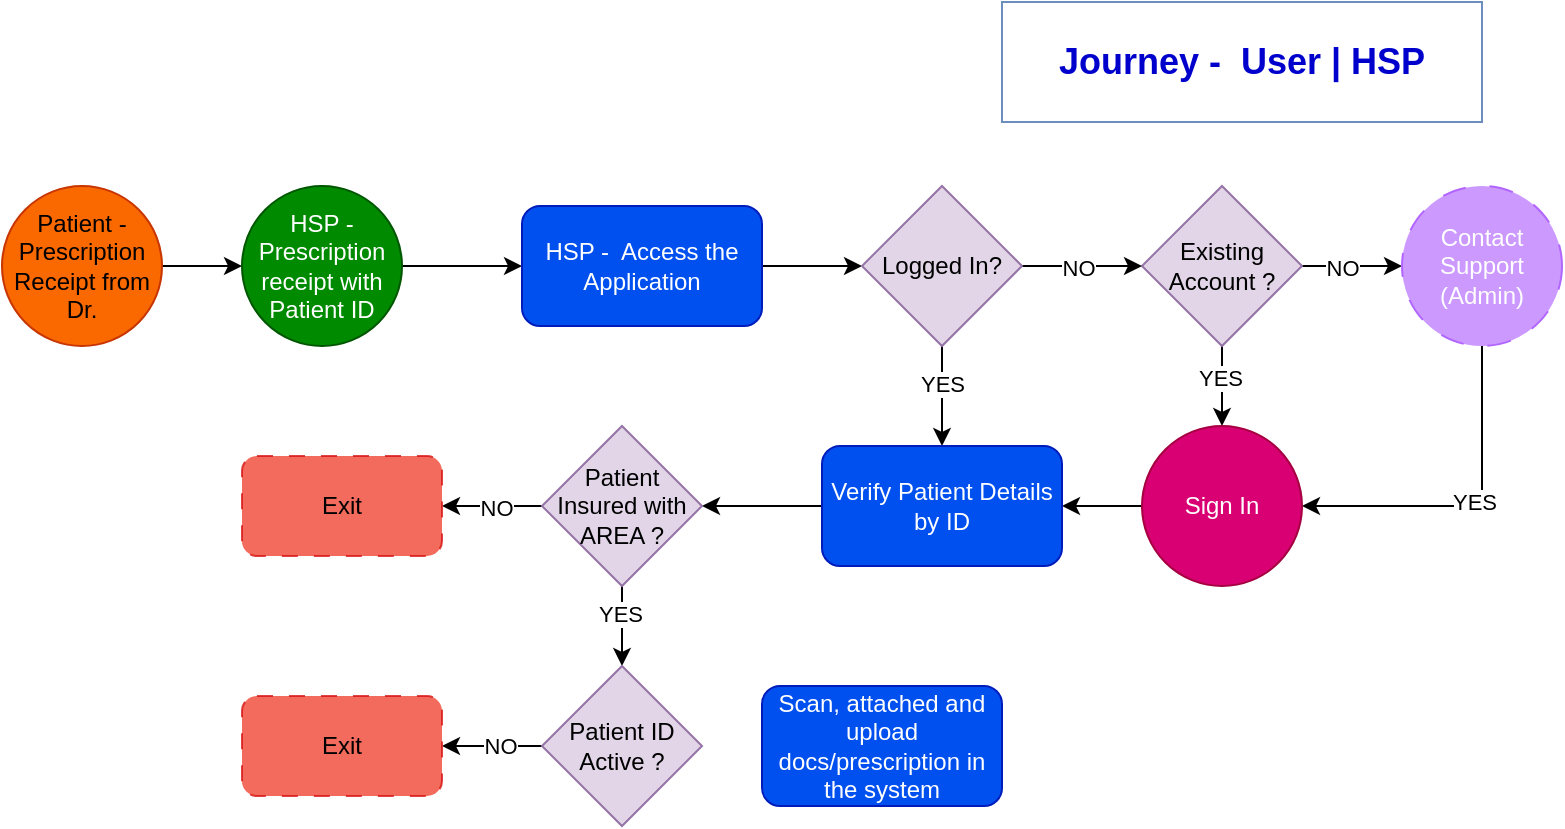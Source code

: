 <mxfile version="24.7.1" type="github">
  <diagram name="Page-1" id="c7558073-3199-34d8-9f00-42111426c3f3">
    <mxGraphModel dx="11571" dy="11368" grid="1" gridSize="10" guides="1" tooltips="1" connect="1" arrows="1" fold="1" page="1" pageScale="1" pageWidth="1169" pageHeight="827" background="none" math="0" shadow="0">
      <root>
        <mxCell id="0" />
        <mxCell id="1" parent="0" />
        <mxCell id="X9ass70m3cK7fkNfl3eS-96" value="&lt;b&gt;&lt;font style=&quot;font-size: 18px;&quot; color=&quot;#0000cc&quot;&gt;Journey -&amp;nbsp; User | HSP&lt;/font&gt;&lt;/b&gt;" style="text;html=1;align=center;verticalAlign=middle;whiteSpace=wrap;rounded=0;fillColor=none;strokeColor=#6c8ebf;" parent="1" vertex="1">
          <mxGeometry x="-10000" y="-10732" width="240" height="60" as="geometry" />
        </mxCell>
        <mxCell id="JFNYLDq66HlWQTlTvcfP-8" value="" style="edgeStyle=orthogonalEdgeStyle;rounded=0;orthogonalLoop=1;jettySize=auto;html=1;" edge="1" parent="1" source="weAqaZ1hDL-OeumKPV3R-1" target="JFNYLDq66HlWQTlTvcfP-3">
          <mxGeometry relative="1" as="geometry" />
        </mxCell>
        <mxCell id="weAqaZ1hDL-OeumKPV3R-1" value="&lt;div style=&quot;&quot;&gt;&lt;span style=&quot;background-color: initial;&quot;&gt;Patient -&lt;/span&gt;&lt;/div&gt;&lt;div style=&quot;&quot;&gt;&lt;span style=&quot;background-color: initial;&quot;&gt;Prescription Receipt from Dr.&lt;br&gt;&lt;/span&gt;&lt;/div&gt;" style="ellipse;whiteSpace=wrap;html=1;aspect=fixed;fillColor=#fa6800;strokeColor=#C73500;fontColor=#000000;align=center;" parent="1" vertex="1">
          <mxGeometry x="-10500" y="-10640" width="80" height="80" as="geometry" />
        </mxCell>
        <mxCell id="JFNYLDq66HlWQTlTvcfP-9" value="" style="edgeStyle=orthogonalEdgeStyle;rounded=0;orthogonalLoop=1;jettySize=auto;html=1;" edge="1" parent="1" source="JFNYLDq66HlWQTlTvcfP-3" target="JFNYLDq66HlWQTlTvcfP-4">
          <mxGeometry relative="1" as="geometry" />
        </mxCell>
        <mxCell id="JFNYLDq66HlWQTlTvcfP-3" value="HSP - Prescription receipt with Patient ID" style="ellipse;whiteSpace=wrap;html=1;aspect=fixed;fillColor=#008a00;strokeColor=#005700;fontColor=#ffffff;" vertex="1" parent="1">
          <mxGeometry x="-10380" y="-10640" width="80" height="80" as="geometry" />
        </mxCell>
        <mxCell id="JFNYLDq66HlWQTlTvcfP-10" value="" style="edgeStyle=orthogonalEdgeStyle;rounded=0;orthogonalLoop=1;jettySize=auto;html=1;" edge="1" parent="1" source="JFNYLDq66HlWQTlTvcfP-4" target="JFNYLDq66HlWQTlTvcfP-6">
          <mxGeometry relative="1" as="geometry" />
        </mxCell>
        <mxCell id="JFNYLDq66HlWQTlTvcfP-4" value="HSP -&amp;nbsp; Access the Application" style="rounded=1;whiteSpace=wrap;html=1;fillColor=#0050ef;fontColor=#ffffff;strokeColor=#001DBC;" vertex="1" parent="1">
          <mxGeometry x="-10240" y="-10630" width="120" height="60" as="geometry" />
        </mxCell>
        <mxCell id="JFNYLDq66HlWQTlTvcfP-12" value="" style="edgeStyle=orthogonalEdgeStyle;rounded=0;orthogonalLoop=1;jettySize=auto;html=1;" edge="1" parent="1" source="JFNYLDq66HlWQTlTvcfP-5" target="JFNYLDq66HlWQTlTvcfP-7">
          <mxGeometry relative="1" as="geometry" />
        </mxCell>
        <mxCell id="JFNYLDq66HlWQTlTvcfP-14" value="NO" style="edgeLabel;html=1;align=center;verticalAlign=middle;resizable=0;points=[];" vertex="1" connectable="0" parent="JFNYLDq66HlWQTlTvcfP-12">
          <mxGeometry x="-0.08" y="-1" relative="1" as="geometry">
            <mxPoint x="-3" as="offset" />
          </mxGeometry>
        </mxCell>
        <mxCell id="JFNYLDq66HlWQTlTvcfP-18" value="" style="edgeStyle=orthogonalEdgeStyle;rounded=0;orthogonalLoop=1;jettySize=auto;html=1;" edge="1" parent="1" source="JFNYLDq66HlWQTlTvcfP-5" target="JFNYLDq66HlWQTlTvcfP-15">
          <mxGeometry relative="1" as="geometry" />
        </mxCell>
        <mxCell id="JFNYLDq66HlWQTlTvcfP-22" value="YES" style="edgeLabel;html=1;align=center;verticalAlign=middle;resizable=0;points=[];" vertex="1" connectable="0" parent="JFNYLDq66HlWQTlTvcfP-18">
          <mxGeometry x="-0.37" y="-1" relative="1" as="geometry">
            <mxPoint y="3" as="offset" />
          </mxGeometry>
        </mxCell>
        <mxCell id="JFNYLDq66HlWQTlTvcfP-5" value="Existing Account ?" style="rhombus;whiteSpace=wrap;html=1;fillColor=#e1d5e7;strokeColor=#9673a6;" vertex="1" parent="1">
          <mxGeometry x="-9930" y="-10640" width="80" height="80" as="geometry" />
        </mxCell>
        <mxCell id="JFNYLDq66HlWQTlTvcfP-11" value="" style="edgeStyle=orthogonalEdgeStyle;rounded=0;orthogonalLoop=1;jettySize=auto;html=1;" edge="1" parent="1" source="JFNYLDq66HlWQTlTvcfP-6" target="JFNYLDq66HlWQTlTvcfP-5">
          <mxGeometry relative="1" as="geometry" />
        </mxCell>
        <mxCell id="JFNYLDq66HlWQTlTvcfP-13" value="NO" style="edgeLabel;html=1;align=center;verticalAlign=middle;resizable=0;points=[];" vertex="1" connectable="0" parent="JFNYLDq66HlWQTlTvcfP-11">
          <mxGeometry x="0.2" y="-1" relative="1" as="geometry">
            <mxPoint x="-8" as="offset" />
          </mxGeometry>
        </mxCell>
        <mxCell id="JFNYLDq66HlWQTlTvcfP-17" value="" style="edgeStyle=orthogonalEdgeStyle;rounded=0;orthogonalLoop=1;jettySize=auto;html=1;" edge="1" parent="1" source="JFNYLDq66HlWQTlTvcfP-6" target="JFNYLDq66HlWQTlTvcfP-16">
          <mxGeometry relative="1" as="geometry" />
        </mxCell>
        <mxCell id="JFNYLDq66HlWQTlTvcfP-23" value="YES" style="edgeLabel;html=1;align=center;verticalAlign=middle;resizable=0;points=[];" vertex="1" connectable="0" parent="JFNYLDq66HlWQTlTvcfP-17">
          <mxGeometry x="-0.336" relative="1" as="geometry">
            <mxPoint y="2" as="offset" />
          </mxGeometry>
        </mxCell>
        <mxCell id="JFNYLDq66HlWQTlTvcfP-6" value="Logged In?" style="rhombus;whiteSpace=wrap;html=1;fillColor=#e1d5e7;strokeColor=#9673a6;" vertex="1" parent="1">
          <mxGeometry x="-10070" y="-10640" width="80" height="80" as="geometry" />
        </mxCell>
        <mxCell id="JFNYLDq66HlWQTlTvcfP-19" style="edgeStyle=orthogonalEdgeStyle;rounded=0;orthogonalLoop=1;jettySize=auto;html=1;entryX=1;entryY=0.5;entryDx=0;entryDy=0;" edge="1" parent="1" source="JFNYLDq66HlWQTlTvcfP-7" target="JFNYLDq66HlWQTlTvcfP-15">
          <mxGeometry relative="1" as="geometry">
            <Array as="points">
              <mxPoint x="-9760" y="-10480" />
            </Array>
          </mxGeometry>
        </mxCell>
        <mxCell id="JFNYLDq66HlWQTlTvcfP-20" value="YES" style="edgeLabel;html=1;align=center;verticalAlign=middle;resizable=0;points=[];" vertex="1" connectable="0" parent="JFNYLDq66HlWQTlTvcfP-19">
          <mxGeometry x="-0.059" y="1" relative="1" as="geometry">
            <mxPoint x="-4" y="-3" as="offset" />
          </mxGeometry>
        </mxCell>
        <mxCell id="JFNYLDq66HlWQTlTvcfP-7" value="Contact Support (Admin)" style="ellipse;whiteSpace=wrap;html=1;aspect=fixed;fillColor=#CC99FF;strokeColor=#B266FF;fontColor=#ffffff;dashed=1;dashPattern=12 12;" vertex="1" parent="1">
          <mxGeometry x="-9800" y="-10640" width="80" height="80" as="geometry" />
        </mxCell>
        <mxCell id="JFNYLDq66HlWQTlTvcfP-21" value="" style="edgeStyle=orthogonalEdgeStyle;rounded=0;orthogonalLoop=1;jettySize=auto;html=1;" edge="1" parent="1" source="JFNYLDq66HlWQTlTvcfP-15" target="JFNYLDq66HlWQTlTvcfP-16">
          <mxGeometry relative="1" as="geometry" />
        </mxCell>
        <mxCell id="JFNYLDq66HlWQTlTvcfP-15" value="Sign In" style="ellipse;whiteSpace=wrap;html=1;aspect=fixed;fillColor=#d80073;strokeColor=#A50040;fontColor=#ffffff;" vertex="1" parent="1">
          <mxGeometry x="-9930" y="-10520" width="80" height="80" as="geometry" />
        </mxCell>
        <mxCell id="JFNYLDq66HlWQTlTvcfP-26" value="" style="edgeStyle=orthogonalEdgeStyle;rounded=0;orthogonalLoop=1;jettySize=auto;html=1;" edge="1" parent="1" source="JFNYLDq66HlWQTlTvcfP-16" target="JFNYLDq66HlWQTlTvcfP-24">
          <mxGeometry relative="1" as="geometry" />
        </mxCell>
        <mxCell id="JFNYLDq66HlWQTlTvcfP-16" value="Verify Patient Details by ID" style="rounded=1;whiteSpace=wrap;html=1;fillColor=#0050ef;fontColor=#ffffff;strokeColor=#001DBC;" vertex="1" parent="1">
          <mxGeometry x="-10090" y="-10510" width="120" height="60" as="geometry" />
        </mxCell>
        <mxCell id="JFNYLDq66HlWQTlTvcfP-27" value="" style="edgeStyle=orthogonalEdgeStyle;rounded=0;orthogonalLoop=1;jettySize=auto;html=1;" edge="1" parent="1" source="JFNYLDq66HlWQTlTvcfP-24" target="JFNYLDq66HlWQTlTvcfP-25">
          <mxGeometry relative="1" as="geometry" />
        </mxCell>
        <mxCell id="JFNYLDq66HlWQTlTvcfP-28" value="NO" style="edgeLabel;html=1;align=center;verticalAlign=middle;resizable=0;points=[];" vertex="1" connectable="0" parent="JFNYLDq66HlWQTlTvcfP-27">
          <mxGeometry x="-0.08" y="1" relative="1" as="geometry">
            <mxPoint as="offset" />
          </mxGeometry>
        </mxCell>
        <mxCell id="JFNYLDq66HlWQTlTvcfP-33" value="" style="edgeStyle=orthogonalEdgeStyle;rounded=0;orthogonalLoop=1;jettySize=auto;html=1;" edge="1" parent="1" source="JFNYLDq66HlWQTlTvcfP-24" target="JFNYLDq66HlWQTlTvcfP-29">
          <mxGeometry relative="1" as="geometry" />
        </mxCell>
        <mxCell id="JFNYLDq66HlWQTlTvcfP-34" value="YES" style="edgeLabel;html=1;align=center;verticalAlign=middle;resizable=0;points=[];" vertex="1" connectable="0" parent="JFNYLDq66HlWQTlTvcfP-33">
          <mxGeometry x="-0.37" y="-1" relative="1" as="geometry">
            <mxPoint y="1" as="offset" />
          </mxGeometry>
        </mxCell>
        <mxCell id="JFNYLDq66HlWQTlTvcfP-24" value="Patient Insured with AREA ?" style="rhombus;whiteSpace=wrap;html=1;fillColor=#e1d5e7;strokeColor=#9673a6;" vertex="1" parent="1">
          <mxGeometry x="-10230" y="-10520" width="80" height="80" as="geometry" />
        </mxCell>
        <mxCell id="JFNYLDq66HlWQTlTvcfP-25" value="Exit" style="rounded=1;whiteSpace=wrap;html=1;fillColor=#ef4734;strokeColor=#D71515;dashed=1;dashPattern=8 8;fillStyle=solid;gradientColor=none;opacity=80;" vertex="1" parent="1">
          <mxGeometry x="-10380" y="-10505" width="100" height="50" as="geometry" />
        </mxCell>
        <mxCell id="JFNYLDq66HlWQTlTvcfP-31" value="" style="edgeStyle=orthogonalEdgeStyle;rounded=0;orthogonalLoop=1;jettySize=auto;html=1;" edge="1" parent="1" source="JFNYLDq66HlWQTlTvcfP-29" target="JFNYLDq66HlWQTlTvcfP-30">
          <mxGeometry relative="1" as="geometry" />
        </mxCell>
        <mxCell id="JFNYLDq66HlWQTlTvcfP-32" value="NO" style="edgeLabel;html=1;align=center;verticalAlign=middle;resizable=0;points=[];" vertex="1" connectable="0" parent="JFNYLDq66HlWQTlTvcfP-31">
          <mxGeometry x="-0.16" y="3" relative="1" as="geometry">
            <mxPoint y="-3" as="offset" />
          </mxGeometry>
        </mxCell>
        <mxCell id="JFNYLDq66HlWQTlTvcfP-29" value="Patient ID Active ?" style="rhombus;whiteSpace=wrap;html=1;fillColor=#e1d5e7;strokeColor=#9673a6;" vertex="1" parent="1">
          <mxGeometry x="-10230" y="-10400" width="80" height="80" as="geometry" />
        </mxCell>
        <mxCell id="JFNYLDq66HlWQTlTvcfP-30" value="Exit" style="rounded=1;whiteSpace=wrap;html=1;fillColor=#ef4734;strokeColor=#D71515;dashed=1;dashPattern=8 8;fillStyle=solid;gradientColor=none;opacity=80;" vertex="1" parent="1">
          <mxGeometry x="-10380" y="-10385" width="100" height="50" as="geometry" />
        </mxCell>
        <mxCell id="JFNYLDq66HlWQTlTvcfP-35" value="Scan, attached and upload docs/prescription in the system" style="rounded=1;whiteSpace=wrap;html=1;fillColor=#0050ef;fontColor=#ffffff;strokeColor=#001DBC;align=center;" vertex="1" parent="1">
          <mxGeometry x="-10120" y="-10390" width="120" height="60" as="geometry" />
        </mxCell>
      </root>
    </mxGraphModel>
  </diagram>
</mxfile>
